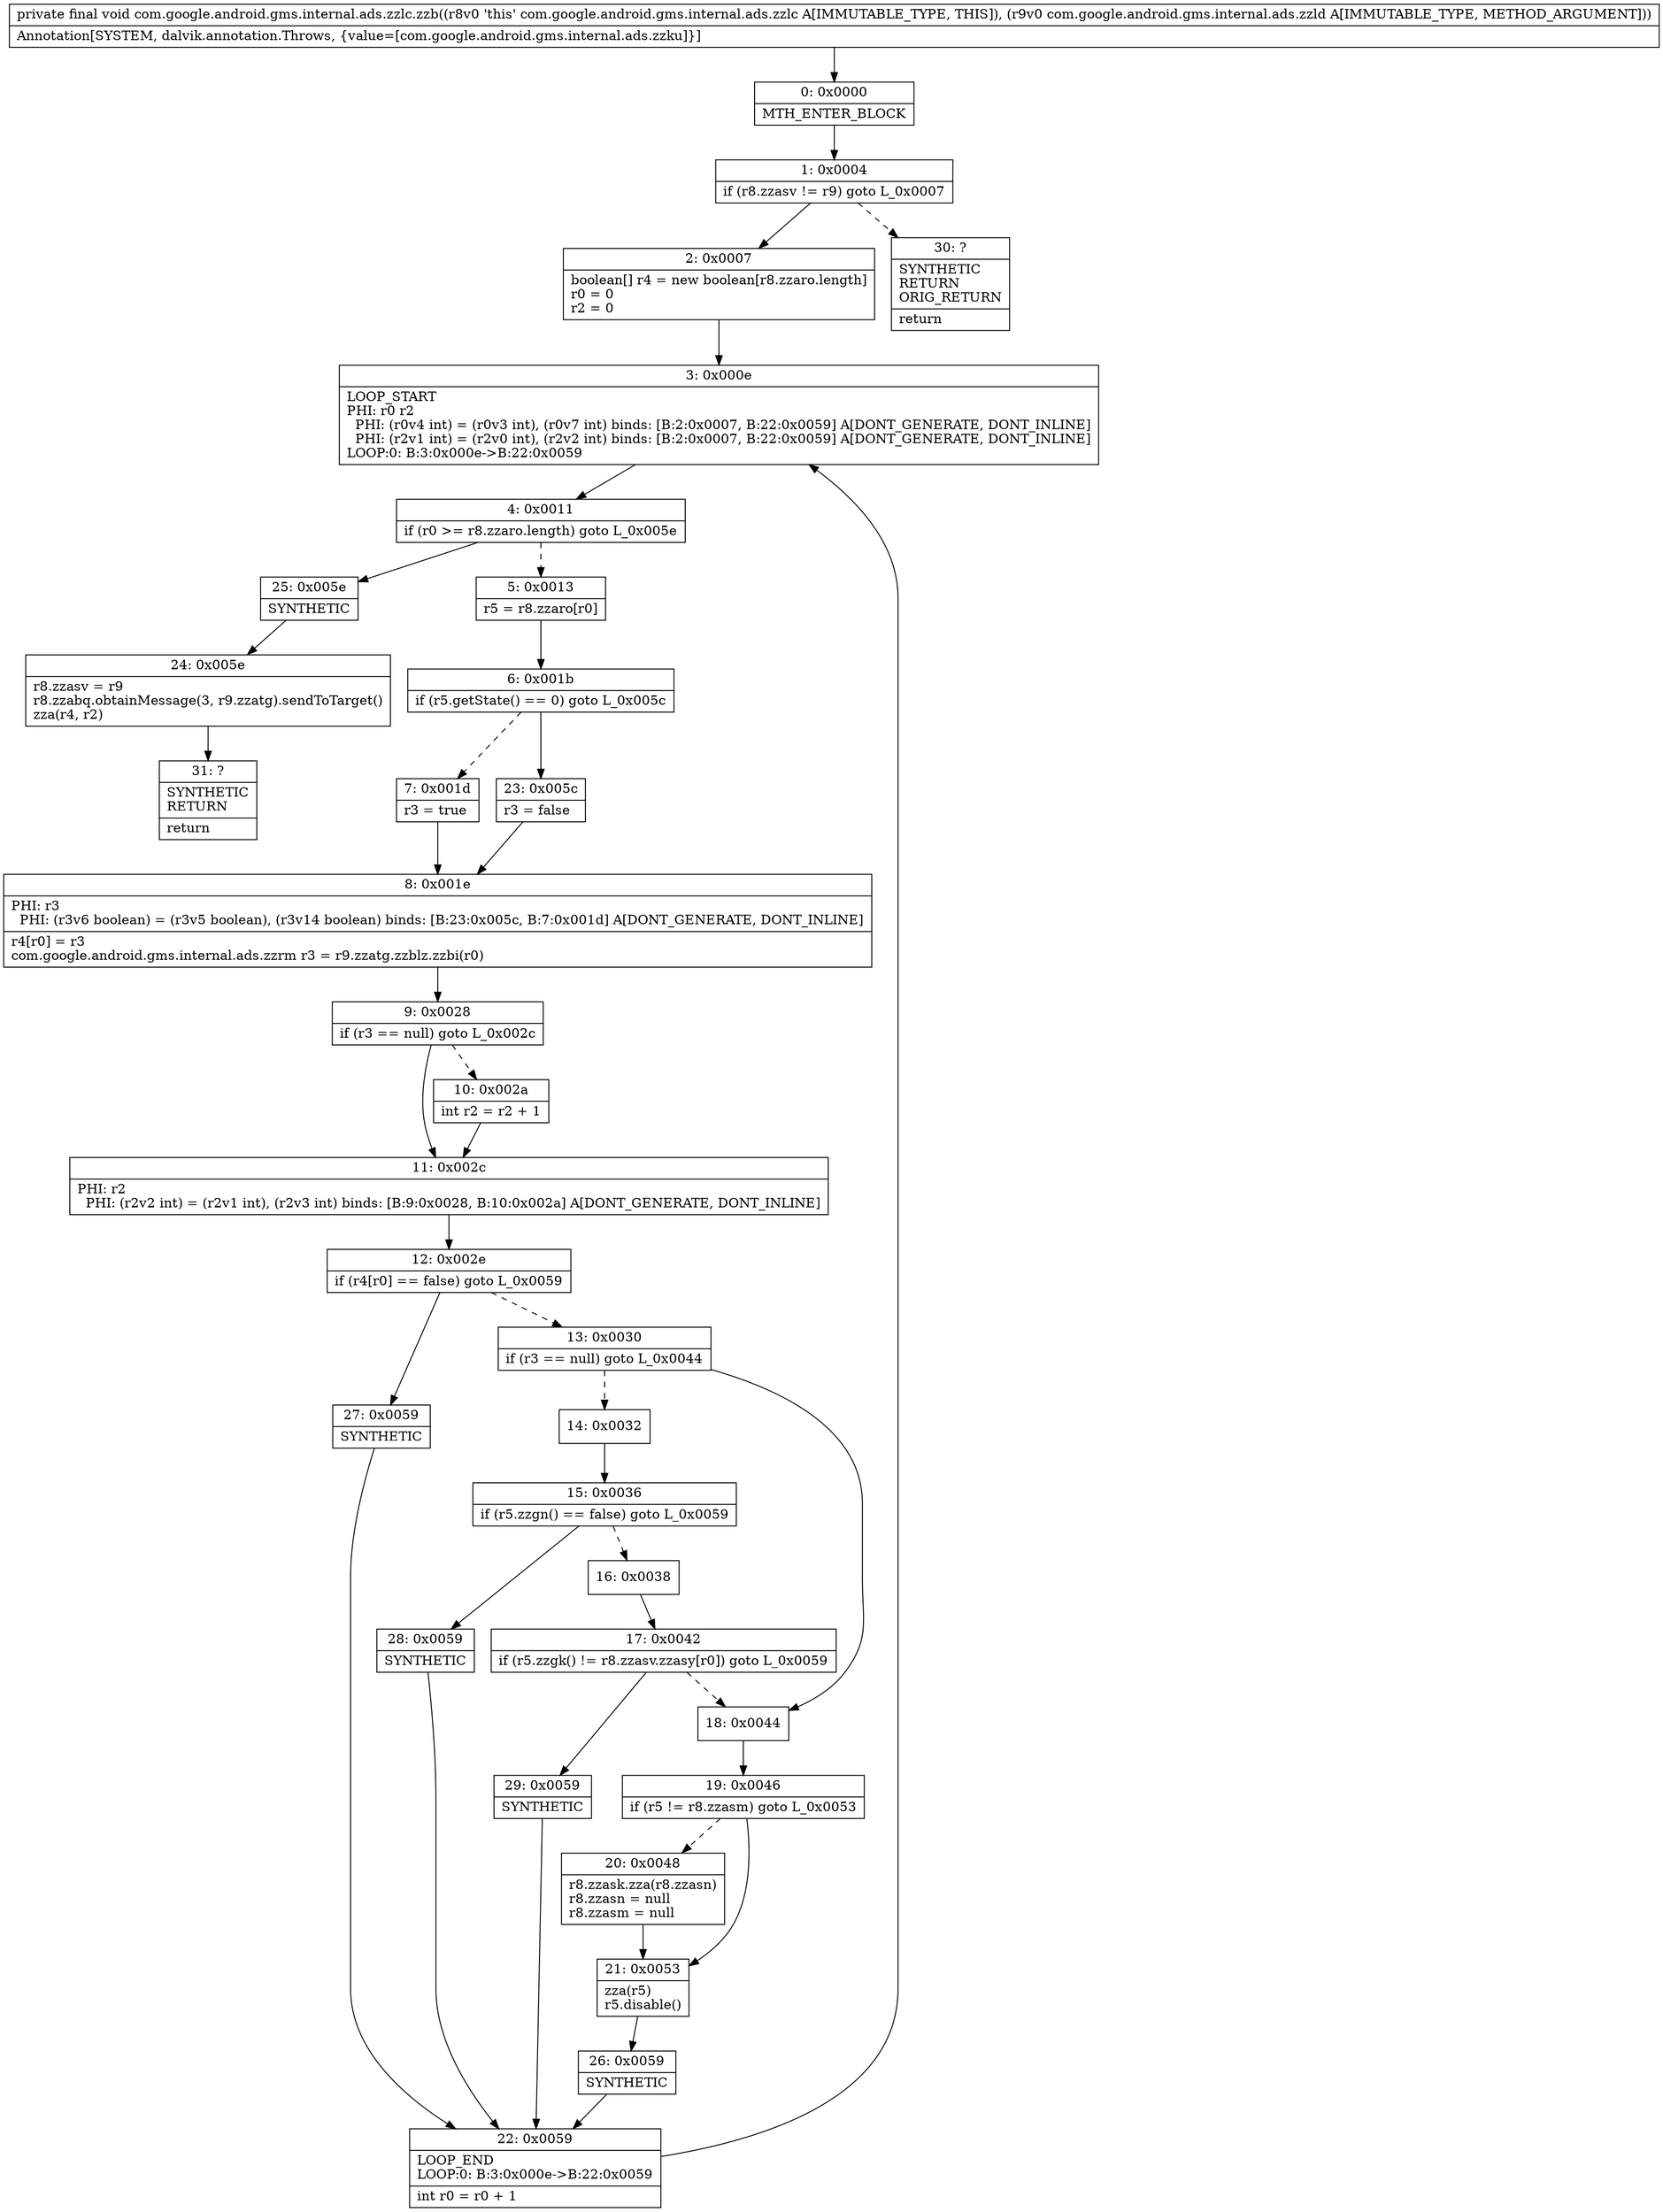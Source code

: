 digraph "CFG forcom.google.android.gms.internal.ads.zzlc.zzb(Lcom\/google\/android\/gms\/internal\/ads\/zzld;)V" {
Node_0 [shape=record,label="{0\:\ 0x0000|MTH_ENTER_BLOCK\l}"];
Node_1 [shape=record,label="{1\:\ 0x0004|if (r8.zzasv != r9) goto L_0x0007\l}"];
Node_2 [shape=record,label="{2\:\ 0x0007|boolean[] r4 = new boolean[r8.zzaro.length]\lr0 = 0\lr2 = 0\l}"];
Node_3 [shape=record,label="{3\:\ 0x000e|LOOP_START\lPHI: r0 r2 \l  PHI: (r0v4 int) = (r0v3 int), (r0v7 int) binds: [B:2:0x0007, B:22:0x0059] A[DONT_GENERATE, DONT_INLINE]\l  PHI: (r2v1 int) = (r2v0 int), (r2v2 int) binds: [B:2:0x0007, B:22:0x0059] A[DONT_GENERATE, DONT_INLINE]\lLOOP:0: B:3:0x000e\-\>B:22:0x0059\l}"];
Node_4 [shape=record,label="{4\:\ 0x0011|if (r0 \>= r8.zzaro.length) goto L_0x005e\l}"];
Node_5 [shape=record,label="{5\:\ 0x0013|r5 = r8.zzaro[r0]\l}"];
Node_6 [shape=record,label="{6\:\ 0x001b|if (r5.getState() == 0) goto L_0x005c\l}"];
Node_7 [shape=record,label="{7\:\ 0x001d|r3 = true\l}"];
Node_8 [shape=record,label="{8\:\ 0x001e|PHI: r3 \l  PHI: (r3v6 boolean) = (r3v5 boolean), (r3v14 boolean) binds: [B:23:0x005c, B:7:0x001d] A[DONT_GENERATE, DONT_INLINE]\l|r4[r0] = r3\lcom.google.android.gms.internal.ads.zzrm r3 = r9.zzatg.zzblz.zzbi(r0)\l}"];
Node_9 [shape=record,label="{9\:\ 0x0028|if (r3 == null) goto L_0x002c\l}"];
Node_10 [shape=record,label="{10\:\ 0x002a|int r2 = r2 + 1\l}"];
Node_11 [shape=record,label="{11\:\ 0x002c|PHI: r2 \l  PHI: (r2v2 int) = (r2v1 int), (r2v3 int) binds: [B:9:0x0028, B:10:0x002a] A[DONT_GENERATE, DONT_INLINE]\l}"];
Node_12 [shape=record,label="{12\:\ 0x002e|if (r4[r0] == false) goto L_0x0059\l}"];
Node_13 [shape=record,label="{13\:\ 0x0030|if (r3 == null) goto L_0x0044\l}"];
Node_14 [shape=record,label="{14\:\ 0x0032}"];
Node_15 [shape=record,label="{15\:\ 0x0036|if (r5.zzgn() == false) goto L_0x0059\l}"];
Node_16 [shape=record,label="{16\:\ 0x0038}"];
Node_17 [shape=record,label="{17\:\ 0x0042|if (r5.zzgk() != r8.zzasv.zzasy[r0]) goto L_0x0059\l}"];
Node_18 [shape=record,label="{18\:\ 0x0044}"];
Node_19 [shape=record,label="{19\:\ 0x0046|if (r5 != r8.zzasm) goto L_0x0053\l}"];
Node_20 [shape=record,label="{20\:\ 0x0048|r8.zzask.zza(r8.zzasn)\lr8.zzasn = null\lr8.zzasm = null\l}"];
Node_21 [shape=record,label="{21\:\ 0x0053|zza(r5)\lr5.disable()\l}"];
Node_22 [shape=record,label="{22\:\ 0x0059|LOOP_END\lLOOP:0: B:3:0x000e\-\>B:22:0x0059\l|int r0 = r0 + 1\l}"];
Node_23 [shape=record,label="{23\:\ 0x005c|r3 = false\l}"];
Node_24 [shape=record,label="{24\:\ 0x005e|r8.zzasv = r9\lr8.zzabq.obtainMessage(3, r9.zzatg).sendToTarget()\lzza(r4, r2)\l}"];
Node_25 [shape=record,label="{25\:\ 0x005e|SYNTHETIC\l}"];
Node_26 [shape=record,label="{26\:\ 0x0059|SYNTHETIC\l}"];
Node_27 [shape=record,label="{27\:\ 0x0059|SYNTHETIC\l}"];
Node_28 [shape=record,label="{28\:\ 0x0059|SYNTHETIC\l}"];
Node_29 [shape=record,label="{29\:\ 0x0059|SYNTHETIC\l}"];
Node_30 [shape=record,label="{30\:\ ?|SYNTHETIC\lRETURN\lORIG_RETURN\l|return\l}"];
Node_31 [shape=record,label="{31\:\ ?|SYNTHETIC\lRETURN\l|return\l}"];
MethodNode[shape=record,label="{private final void com.google.android.gms.internal.ads.zzlc.zzb((r8v0 'this' com.google.android.gms.internal.ads.zzlc A[IMMUTABLE_TYPE, THIS]), (r9v0 com.google.android.gms.internal.ads.zzld A[IMMUTABLE_TYPE, METHOD_ARGUMENT]))  | Annotation[SYSTEM, dalvik.annotation.Throws, \{value=[com.google.android.gms.internal.ads.zzku]\}]\l}"];
MethodNode -> Node_0;
Node_0 -> Node_1;
Node_1 -> Node_2;
Node_1 -> Node_30[style=dashed];
Node_2 -> Node_3;
Node_3 -> Node_4;
Node_4 -> Node_5[style=dashed];
Node_4 -> Node_25;
Node_5 -> Node_6;
Node_6 -> Node_7[style=dashed];
Node_6 -> Node_23;
Node_7 -> Node_8;
Node_8 -> Node_9;
Node_9 -> Node_10[style=dashed];
Node_9 -> Node_11;
Node_10 -> Node_11;
Node_11 -> Node_12;
Node_12 -> Node_13[style=dashed];
Node_12 -> Node_27;
Node_13 -> Node_14[style=dashed];
Node_13 -> Node_18;
Node_14 -> Node_15;
Node_15 -> Node_16[style=dashed];
Node_15 -> Node_28;
Node_16 -> Node_17;
Node_17 -> Node_18[style=dashed];
Node_17 -> Node_29;
Node_18 -> Node_19;
Node_19 -> Node_20[style=dashed];
Node_19 -> Node_21;
Node_20 -> Node_21;
Node_21 -> Node_26;
Node_22 -> Node_3;
Node_23 -> Node_8;
Node_24 -> Node_31;
Node_25 -> Node_24;
Node_26 -> Node_22;
Node_27 -> Node_22;
Node_28 -> Node_22;
Node_29 -> Node_22;
}

